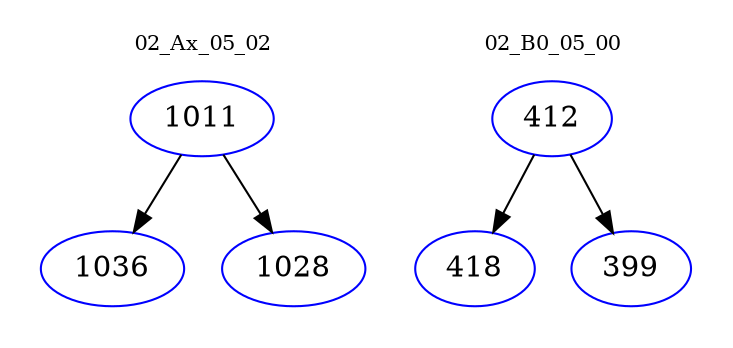 digraph{
subgraph cluster_0 {
color = white
label = "02_Ax_05_02";
fontsize=10;
T0_1011 [label="1011", color="blue"]
T0_1011 -> T0_1036 [color="black"]
T0_1036 [label="1036", color="blue"]
T0_1011 -> T0_1028 [color="black"]
T0_1028 [label="1028", color="blue"]
}
subgraph cluster_1 {
color = white
label = "02_B0_05_00";
fontsize=10;
T1_412 [label="412", color="blue"]
T1_412 -> T1_418 [color="black"]
T1_418 [label="418", color="blue"]
T1_412 -> T1_399 [color="black"]
T1_399 [label="399", color="blue"]
}
}
